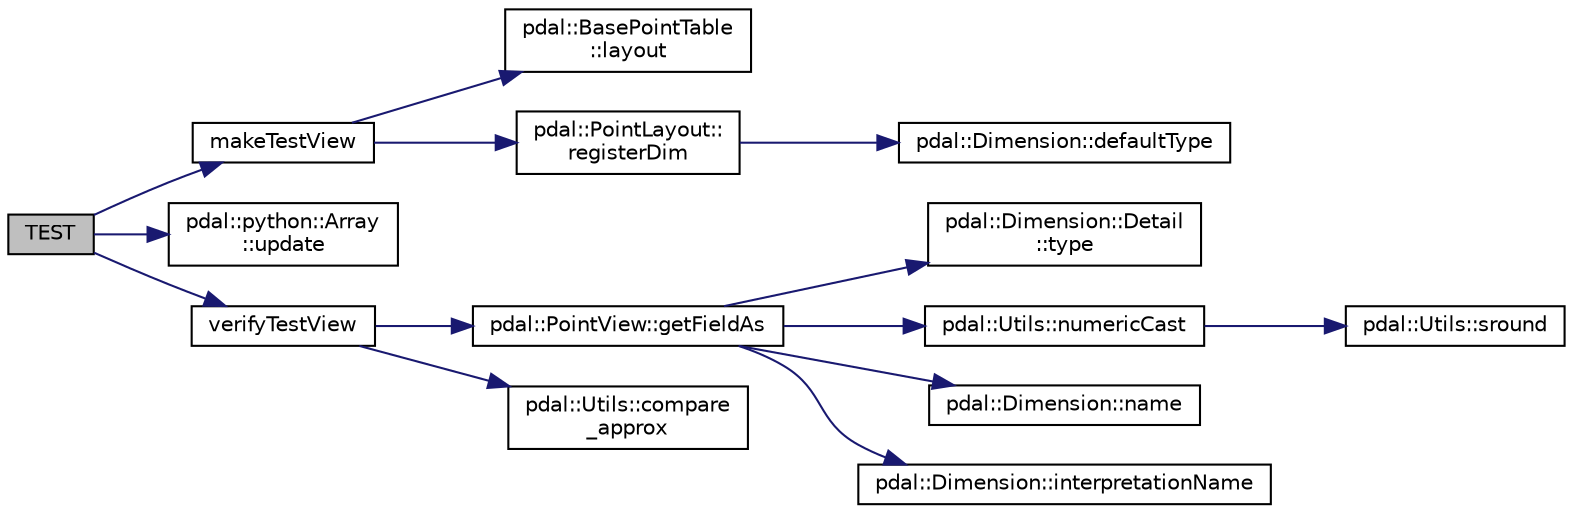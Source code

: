 digraph "TEST"
{
  edge [fontname="Helvetica",fontsize="10",labelfontname="Helvetica",labelfontsize="10"];
  node [fontname="Helvetica",fontsize="10",shape=record];
  rankdir="LR";
  Node1 [label="TEST",height=0.2,width=0.4,color="black", fillcolor="grey75", style="filled", fontcolor="black"];
  Node1 -> Node2 [color="midnightblue",fontsize="10",style="solid",fontname="Helvetica"];
  Node2 [label="makeTestView",height=0.2,width=0.4,color="black", fillcolor="white", style="filled",URL="$PythonFilterTest_8cpp.html#a5d76a43db6460a65062527358b02c4b0"];
  Node2 -> Node3 [color="midnightblue",fontsize="10",style="solid",fontname="Helvetica"];
  Node3 [label="pdal::BasePointTable\l::layout",height=0.2,width=0.4,color="black", fillcolor="white", style="filled",URL="$classpdal_1_1BasePointTable.html#a7e3a12a1f29e6cd10d8669ed3d07eb94"];
  Node2 -> Node4 [color="midnightblue",fontsize="10",style="solid",fontname="Helvetica"];
  Node4 [label="pdal::PointLayout::\lregisterDim",height=0.2,width=0.4,color="black", fillcolor="white", style="filled",URL="$classpdal_1_1PointLayout.html#ac18a9b8b3dd23c601df823e84d90f61e"];
  Node4 -> Node5 [color="midnightblue",fontsize="10",style="solid",fontname="Helvetica"];
  Node5 [label="pdal::Dimension::defaultType",height=0.2,width=0.4,color="black", fillcolor="white", style="filled",URL="$namespacepdal_1_1Dimension.html#a9562a0d1c8e24bf903f1ccdd37b62d2f"];
  Node1 -> Node6 [color="midnightblue",fontsize="10",style="solid",fontname="Helvetica"];
  Node6 [label="pdal::python::Array\l::update",height=0.2,width=0.4,color="black", fillcolor="white", style="filled",URL="$classpdal_1_1python_1_1Array.html#a7677b7a217ade56f4f2eb5fca79c44b4"];
  Node1 -> Node7 [color="midnightblue",fontsize="10",style="solid",fontname="Helvetica"];
  Node7 [label="verifyTestView",height=0.2,width=0.4,color="black", fillcolor="white", style="filled",URL="$PythonFilterTest_8cpp.html#ac349fd10d5edf782f81de4df561d6acd"];
  Node7 -> Node8 [color="midnightblue",fontsize="10",style="solid",fontname="Helvetica"];
  Node8 [label="pdal::PointView::getFieldAs",height=0.2,width=0.4,color="black", fillcolor="white", style="filled",URL="$classpdal_1_1PointView.html#a4c594a6d2a469e594988194ccf125a15"];
  Node8 -> Node9 [color="midnightblue",fontsize="10",style="solid",fontname="Helvetica"];
  Node9 [label="pdal::Dimension::Detail\l::type",height=0.2,width=0.4,color="black", fillcolor="white", style="filled",URL="$classpdal_1_1Dimension_1_1Detail.html#adf5961976b7fce3d90a0dddd50519a7c"];
  Node8 -> Node10 [color="midnightblue",fontsize="10",style="solid",fontname="Helvetica"];
  Node10 [label="pdal::Utils::numericCast",height=0.2,width=0.4,color="black", fillcolor="white", style="filled",URL="$namespacepdal_1_1Utils.html#a33d614ac71aa03aaa5c10a242c4d14ac"];
  Node10 -> Node11 [color="midnightblue",fontsize="10",style="solid",fontname="Helvetica"];
  Node11 [label="pdal::Utils::sround",height=0.2,width=0.4,color="black", fillcolor="white", style="filled",URL="$namespacepdal_1_1Utils.html#a06833597f1fc4287966cfa0867128e59"];
  Node8 -> Node12 [color="midnightblue",fontsize="10",style="solid",fontname="Helvetica"];
  Node12 [label="pdal::Dimension::name",height=0.2,width=0.4,color="black", fillcolor="white", style="filled",URL="$namespacepdal_1_1Dimension.html#af3176b0b7e6b4be000317846cf7c2718"];
  Node8 -> Node13 [color="midnightblue",fontsize="10",style="solid",fontname="Helvetica"];
  Node13 [label="pdal::Dimension::interpretationName",height=0.2,width=0.4,color="black", fillcolor="white", style="filled",URL="$namespacepdal_1_1Dimension.html#acc41232ae1e707d6c928ffb9a56592d3"];
  Node7 -> Node14 [color="midnightblue",fontsize="10",style="solid",fontname="Helvetica"];
  Node14 [label="pdal::Utils::compare\l_approx",height=0.2,width=0.4,color="black", fillcolor="white", style="filled",URL="$namespacepdal_1_1Utils.html#adc485f0e38782357fc5c86352037534a"];
}
